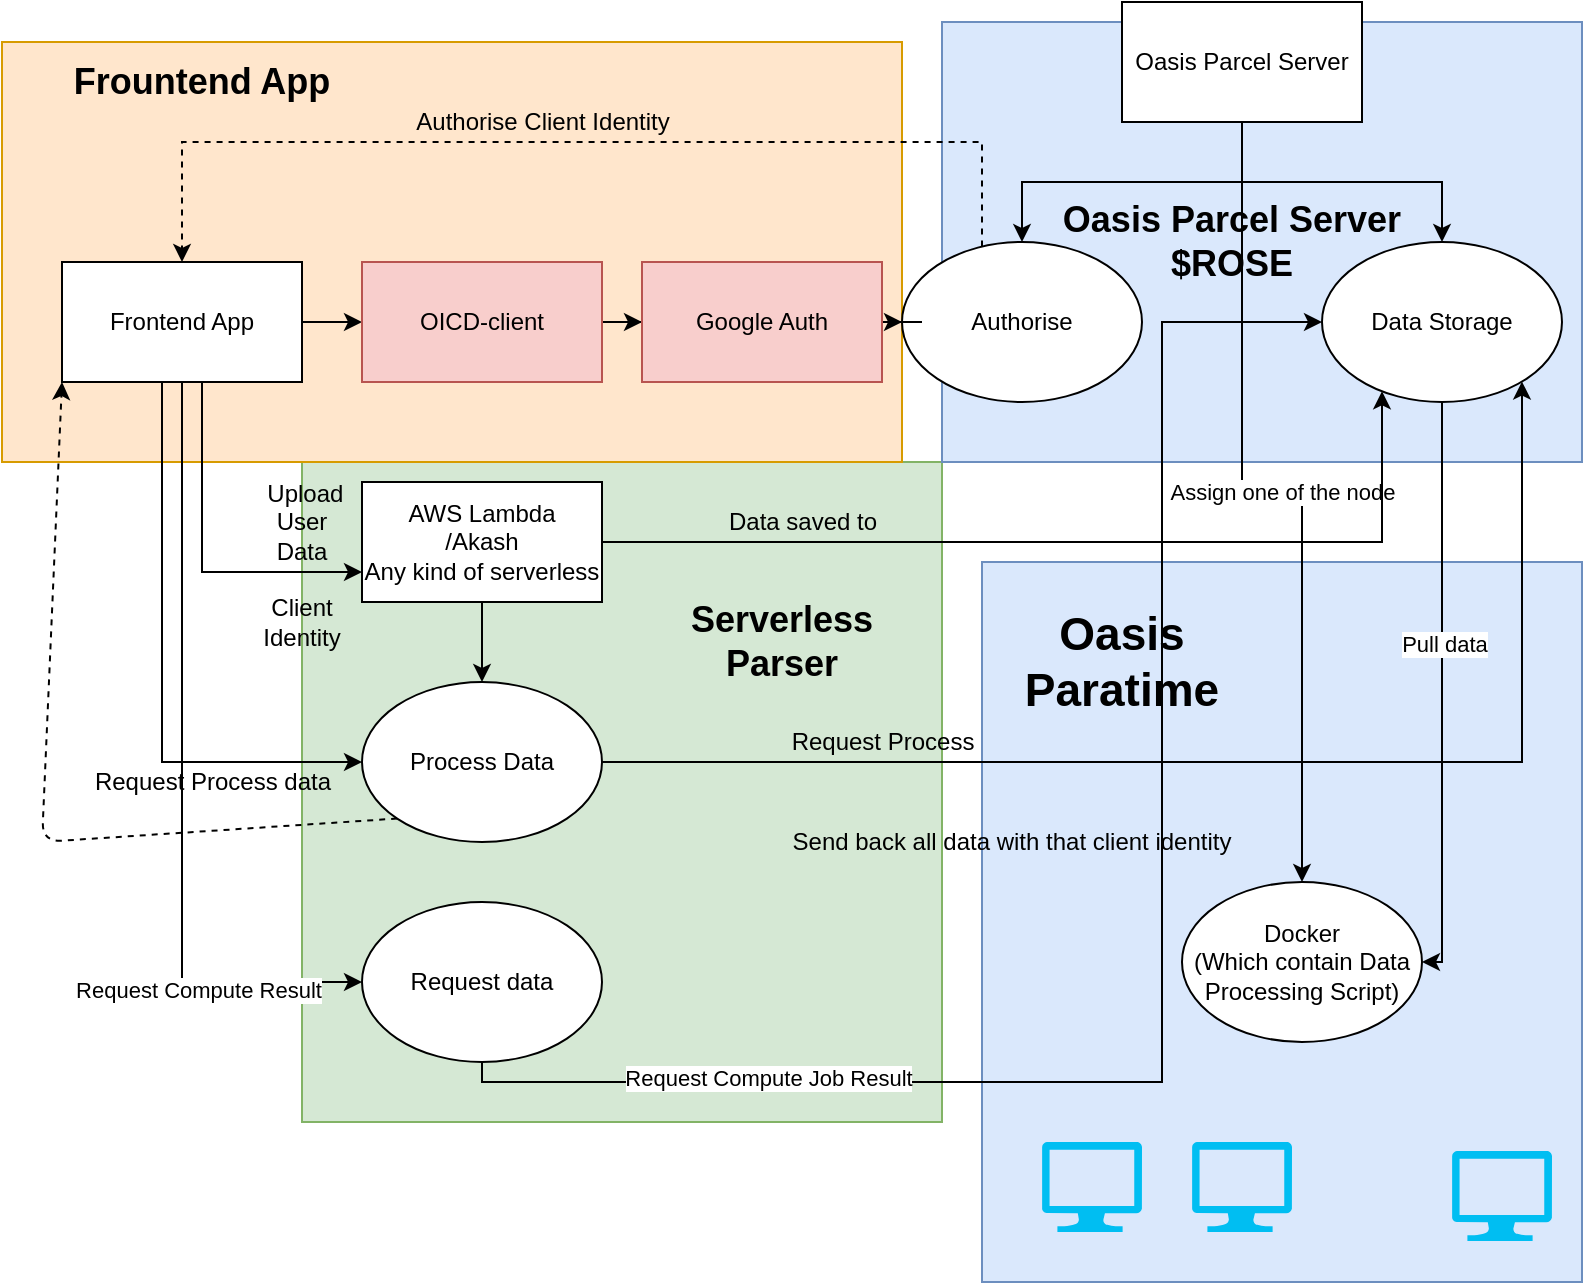 <mxfile version="14.6.6" type="github">
  <diagram id="kSlXH5EdO3-6hjxo-Fiu" name="Page-1">
    <mxGraphModel dx="1426" dy="794" grid="1" gridSize="10" guides="1" tooltips="1" connect="1" arrows="1" fold="1" page="1" pageScale="1" pageWidth="827" pageHeight="1169" math="0" shadow="0">
      <root>
        <mxCell id="0" />
        <mxCell id="1" parent="0" />
        <mxCell id="HczRDZ3FsVmqrejHdPLE-1" value="" style="rounded=0;whiteSpace=wrap;html=1;fillColor=#dae8fc;strokeColor=#6c8ebf;" vertex="1" parent="1">
          <mxGeometry x="510" y="280" width="300" height="360" as="geometry" />
        </mxCell>
        <mxCell id="xbVEstwkcW1VQXTJNAXk-52" value="" style="rounded=0;whiteSpace=wrap;html=1;fillColor=#d5e8d4;strokeColor=#82b366;" parent="1" vertex="1">
          <mxGeometry x="170" y="230" width="320" height="330" as="geometry" />
        </mxCell>
        <mxCell id="xbVEstwkcW1VQXTJNAXk-50" value="" style="rounded=0;whiteSpace=wrap;html=1;fillColor=#dae8fc;strokeColor=#6c8ebf;" parent="1" vertex="1">
          <mxGeometry x="490" y="10" width="320" height="220" as="geometry" />
        </mxCell>
        <mxCell id="xbVEstwkcW1VQXTJNAXk-48" value="" style="rounded=0;whiteSpace=wrap;html=1;fillColor=#ffe6cc;strokeColor=#d79b00;" parent="1" vertex="1">
          <mxGeometry x="20" y="20" width="450" height="210" as="geometry" />
        </mxCell>
        <mxCell id="xbVEstwkcW1VQXTJNAXk-3" style="edgeStyle=orthogonalEdgeStyle;rounded=0;orthogonalLoop=1;jettySize=auto;html=1;" parent="1" source="xbVEstwkcW1VQXTJNAXk-1" target="xbVEstwkcW1VQXTJNAXk-2" edge="1">
          <mxGeometry relative="1" as="geometry" />
        </mxCell>
        <mxCell id="xbVEstwkcW1VQXTJNAXk-14" style="edgeStyle=orthogonalEdgeStyle;rounded=0;orthogonalLoop=1;jettySize=auto;html=1;entryX=0;entryY=0.75;entryDx=0;entryDy=0;" parent="1" source="xbVEstwkcW1VQXTJNAXk-1" target="xbVEstwkcW1VQXTJNAXk-13" edge="1">
          <mxGeometry relative="1" as="geometry">
            <Array as="points">
              <mxPoint x="120" y="285" />
            </Array>
          </mxGeometry>
        </mxCell>
        <mxCell id="xbVEstwkcW1VQXTJNAXk-26" style="edgeStyle=orthogonalEdgeStyle;rounded=0;orthogonalLoop=1;jettySize=auto;html=1;" parent="1" source="xbVEstwkcW1VQXTJNAXk-1" target="xbVEstwkcW1VQXTJNAXk-24" edge="1">
          <mxGeometry relative="1" as="geometry">
            <Array as="points">
              <mxPoint x="100" y="380" />
            </Array>
          </mxGeometry>
        </mxCell>
        <mxCell id="xbVEstwkcW1VQXTJNAXk-1" value="Frontend App" style="rounded=0;whiteSpace=wrap;html=1;" parent="1" vertex="1">
          <mxGeometry x="50" y="130" width="120" height="60" as="geometry" />
        </mxCell>
        <mxCell id="xbVEstwkcW1VQXTJNAXk-10" style="edgeStyle=orthogonalEdgeStyle;rounded=0;orthogonalLoop=1;jettySize=auto;html=1;" parent="1" source="xbVEstwkcW1VQXTJNAXk-2" target="xbVEstwkcW1VQXTJNAXk-9" edge="1">
          <mxGeometry relative="1" as="geometry" />
        </mxCell>
        <mxCell id="xbVEstwkcW1VQXTJNAXk-2" value="OICD-client" style="rounded=0;whiteSpace=wrap;html=1;fillColor=#f8cecc;strokeColor=#b85450;" parent="1" vertex="1">
          <mxGeometry x="200" y="130" width="120" height="60" as="geometry" />
        </mxCell>
        <mxCell id="xbVEstwkcW1VQXTJNAXk-6" style="edgeStyle=orthogonalEdgeStyle;rounded=0;orthogonalLoop=1;jettySize=auto;html=1;" parent="1" source="xbVEstwkcW1VQXTJNAXk-4" target="xbVEstwkcW1VQXTJNAXk-5" edge="1">
          <mxGeometry relative="1" as="geometry" />
        </mxCell>
        <mxCell id="xbVEstwkcW1VQXTJNAXk-8" style="edgeStyle=orthogonalEdgeStyle;rounded=0;orthogonalLoop=1;jettySize=auto;html=1;" parent="1" source="xbVEstwkcW1VQXTJNAXk-4" target="xbVEstwkcW1VQXTJNAXk-7" edge="1">
          <mxGeometry relative="1" as="geometry" />
        </mxCell>
        <mxCell id="HczRDZ3FsVmqrejHdPLE-9" style="edgeStyle=orthogonalEdgeStyle;rounded=0;orthogonalLoop=1;jettySize=auto;html=1;" edge="1" parent="1" source="xbVEstwkcW1VQXTJNAXk-4" target="xbVEstwkcW1VQXTJNAXk-31">
          <mxGeometry relative="1" as="geometry" />
        </mxCell>
        <mxCell id="HczRDZ3FsVmqrejHdPLE-10" value="Assign one of the node" style="edgeLabel;html=1;align=center;verticalAlign=middle;resizable=0;points=[];" vertex="1" connectable="0" parent="HczRDZ3FsVmqrejHdPLE-9">
          <mxGeometry x="-0.228" y="-2" relative="1" as="geometry">
            <mxPoint x="22" y="26" as="offset" />
          </mxGeometry>
        </mxCell>
        <mxCell id="xbVEstwkcW1VQXTJNAXk-4" value="Oasis Parcel Server" style="rounded=0;whiteSpace=wrap;html=1;" parent="1" vertex="1">
          <mxGeometry x="580" width="120" height="60" as="geometry" />
        </mxCell>
        <mxCell id="xbVEstwkcW1VQXTJNAXk-17" style="edgeStyle=orthogonalEdgeStyle;rounded=0;orthogonalLoop=1;jettySize=auto;html=1;dashed=1;" parent="1" source="xbVEstwkcW1VQXTJNAXk-5" target="xbVEstwkcW1VQXTJNAXk-1" edge="1">
          <mxGeometry relative="1" as="geometry">
            <Array as="points">
              <mxPoint x="510" y="70" />
              <mxPoint x="110" y="70" />
            </Array>
          </mxGeometry>
        </mxCell>
        <mxCell id="xbVEstwkcW1VQXTJNAXk-5" value="Authorise" style="ellipse;whiteSpace=wrap;html=1;" parent="1" vertex="1">
          <mxGeometry x="470" y="120" width="120" height="80" as="geometry" />
        </mxCell>
        <mxCell id="HczRDZ3FsVmqrejHdPLE-12" style="edgeStyle=orthogonalEdgeStyle;rounded=0;orthogonalLoop=1;jettySize=auto;html=1;" edge="1" parent="1" source="xbVEstwkcW1VQXTJNAXk-7" target="xbVEstwkcW1VQXTJNAXk-31">
          <mxGeometry relative="1" as="geometry">
            <Array as="points">
              <mxPoint x="740" y="480" />
            </Array>
          </mxGeometry>
        </mxCell>
        <mxCell id="HczRDZ3FsVmqrejHdPLE-13" value="Pull data" style="edgeLabel;html=1;align=center;verticalAlign=middle;resizable=0;points=[];" vertex="1" connectable="0" parent="HczRDZ3FsVmqrejHdPLE-12">
          <mxGeometry x="-0.166" y="1" relative="1" as="geometry">
            <mxPoint as="offset" />
          </mxGeometry>
        </mxCell>
        <mxCell id="HczRDZ3FsVmqrejHdPLE-17" style="edgeStyle=orthogonalEdgeStyle;rounded=0;orthogonalLoop=1;jettySize=auto;html=1;endArrow=none;endFill=0;startArrow=classic;startFill=1;" edge="1" parent="1" source="xbVEstwkcW1VQXTJNAXk-7" target="HczRDZ3FsVmqrejHdPLE-16">
          <mxGeometry relative="1" as="geometry">
            <Array as="points">
              <mxPoint x="600" y="160" />
              <mxPoint x="600" y="540" />
              <mxPoint x="260" y="540" />
            </Array>
          </mxGeometry>
        </mxCell>
        <mxCell id="HczRDZ3FsVmqrejHdPLE-18" value="Request Compute Job Result" style="edgeLabel;html=1;align=center;verticalAlign=middle;resizable=0;points=[];" vertex="1" connectable="0" parent="HczRDZ3FsVmqrejHdPLE-17">
          <mxGeometry x="0.622" y="-2" relative="1" as="geometry">
            <mxPoint as="offset" />
          </mxGeometry>
        </mxCell>
        <mxCell id="xbVEstwkcW1VQXTJNAXk-7" value="Data Storage" style="ellipse;whiteSpace=wrap;html=1;" parent="1" vertex="1">
          <mxGeometry x="680" y="120" width="120" height="80" as="geometry" />
        </mxCell>
        <mxCell id="xbVEstwkcW1VQXTJNAXk-12" style="edgeStyle=orthogonalEdgeStyle;rounded=0;orthogonalLoop=1;jettySize=auto;html=1;" parent="1" source="xbVEstwkcW1VQXTJNAXk-9" target="xbVEstwkcW1VQXTJNAXk-5" edge="1">
          <mxGeometry relative="1" as="geometry" />
        </mxCell>
        <mxCell id="xbVEstwkcW1VQXTJNAXk-9" value="Google Auth" style="rounded=0;whiteSpace=wrap;html=1;fillColor=#f8cecc;strokeColor=#b85450;" parent="1" vertex="1">
          <mxGeometry x="340" y="130" width="120" height="60" as="geometry" />
        </mxCell>
        <mxCell id="xbVEstwkcW1VQXTJNAXk-15" style="edgeStyle=orthogonalEdgeStyle;rounded=0;orthogonalLoop=1;jettySize=auto;html=1;" parent="1" source="xbVEstwkcW1VQXTJNAXk-13" target="xbVEstwkcW1VQXTJNAXk-7" edge="1">
          <mxGeometry relative="1" as="geometry">
            <Array as="points">
              <mxPoint x="710" y="270" />
            </Array>
          </mxGeometry>
        </mxCell>
        <mxCell id="xbVEstwkcW1VQXTJNAXk-29" style="edgeStyle=orthogonalEdgeStyle;rounded=0;orthogonalLoop=1;jettySize=auto;html=1;" parent="1" source="xbVEstwkcW1VQXTJNAXk-13" target="xbVEstwkcW1VQXTJNAXk-24" edge="1">
          <mxGeometry relative="1" as="geometry" />
        </mxCell>
        <mxCell id="xbVEstwkcW1VQXTJNAXk-13" value="AWS Lambda&lt;br&gt;/Akash&lt;br&gt;Any kind of serverless" style="rounded=0;whiteSpace=wrap;html=1;" parent="1" vertex="1">
          <mxGeometry x="200" y="240" width="120" height="60" as="geometry" />
        </mxCell>
        <mxCell id="xbVEstwkcW1VQXTJNAXk-18" value="Authorise Client Identity" style="text;html=1;align=center;verticalAlign=middle;resizable=0;points=[];autosize=1;" parent="1" vertex="1">
          <mxGeometry x="220" y="50" width="140" height="20" as="geometry" />
        </mxCell>
        <mxCell id="xbVEstwkcW1VQXTJNAXk-19" value="Client Identity" style="text;html=1;strokeColor=none;fillColor=none;align=center;verticalAlign=middle;whiteSpace=wrap;rounded=0;" parent="1" vertex="1">
          <mxGeometry x="150" y="300" width="40" height="20" as="geometry" />
        </mxCell>
        <mxCell id="xbVEstwkcW1VQXTJNAXk-21" value="&amp;nbsp;Upload User Data" style="text;html=1;strokeColor=none;fillColor=none;align=center;verticalAlign=middle;whiteSpace=wrap;rounded=0;" parent="1" vertex="1">
          <mxGeometry x="150" y="250" width="40" height="20" as="geometry" />
        </mxCell>
        <mxCell id="xbVEstwkcW1VQXTJNAXk-33" style="edgeStyle=orthogonalEdgeStyle;rounded=0;orthogonalLoop=1;jettySize=auto;html=1;" parent="1" source="xbVEstwkcW1VQXTJNAXk-24" target="xbVEstwkcW1VQXTJNAXk-7" edge="1">
          <mxGeometry relative="1" as="geometry">
            <Array as="points">
              <mxPoint x="780" y="380" />
            </Array>
          </mxGeometry>
        </mxCell>
        <mxCell id="xbVEstwkcW1VQXTJNAXk-24" value="Process Data" style="ellipse;whiteSpace=wrap;html=1;" parent="1" vertex="1">
          <mxGeometry x="200" y="340" width="120" height="80" as="geometry" />
        </mxCell>
        <mxCell id="xbVEstwkcW1VQXTJNAXk-25" value="Data saved to" style="text;html=1;align=center;verticalAlign=middle;resizable=0;points=[];autosize=1;" parent="1" vertex="1">
          <mxGeometry x="375" y="250" width="90" height="20" as="geometry" />
        </mxCell>
        <mxCell id="xbVEstwkcW1VQXTJNAXk-27" value="Request Process data" style="text;html=1;align=center;verticalAlign=middle;resizable=0;points=[];autosize=1;" parent="1" vertex="1">
          <mxGeometry x="60" y="380" width="130" height="20" as="geometry" />
        </mxCell>
        <mxCell id="xbVEstwkcW1VQXTJNAXk-31" value="Docker&lt;br&gt;(Which contain Data Processing Script)" style="ellipse;whiteSpace=wrap;html=1;" parent="1" vertex="1">
          <mxGeometry x="610" y="440" width="120" height="80" as="geometry" />
        </mxCell>
        <mxCell id="xbVEstwkcW1VQXTJNAXk-34" value="Request Process" style="text;html=1;align=center;verticalAlign=middle;resizable=0;points=[];autosize=1;" parent="1" vertex="1">
          <mxGeometry x="405" y="360" width="110" height="20" as="geometry" />
        </mxCell>
        <mxCell id="xbVEstwkcW1VQXTJNAXk-37" value="Send back all data with that client identity" style="text;html=1;strokeColor=none;fillColor=none;align=center;verticalAlign=middle;whiteSpace=wrap;rounded=0;" parent="1" vertex="1">
          <mxGeometry x="390" y="410" width="270" height="20" as="geometry" />
        </mxCell>
        <mxCell id="xbVEstwkcW1VQXTJNAXk-47" value="" style="endArrow=classic;html=1;dashed=1;entryX=0;entryY=1;entryDx=0;entryDy=0;exitX=0;exitY=1;exitDx=0;exitDy=0;" parent="1" source="xbVEstwkcW1VQXTJNAXk-24" target="xbVEstwkcW1VQXTJNAXk-1" edge="1">
          <mxGeometry width="50" height="50" relative="1" as="geometry">
            <mxPoint x="390" y="300" as="sourcePoint" />
            <mxPoint x="440" y="250" as="targetPoint" />
            <Array as="points">
              <mxPoint x="40" y="420" />
            </Array>
          </mxGeometry>
        </mxCell>
        <mxCell id="xbVEstwkcW1VQXTJNAXk-49" value="&lt;b&gt;&lt;font style=&quot;font-size: 18px&quot;&gt;Frountend App&lt;/font&gt;&lt;/b&gt;" style="text;html=1;strokeColor=none;fillColor=none;align=center;verticalAlign=middle;whiteSpace=wrap;rounded=0;" parent="1" vertex="1">
          <mxGeometry x="30" y="30" width="180" height="20" as="geometry" />
        </mxCell>
        <mxCell id="xbVEstwkcW1VQXTJNAXk-51" value="&lt;font style=&quot;font-size: 18px&quot;&gt;&lt;b&gt;Oasis Parcel Server&lt;br&gt;$ROSE&lt;br&gt;&lt;/b&gt;&lt;/font&gt;" style="text;html=1;strokeColor=none;fillColor=none;align=center;verticalAlign=middle;whiteSpace=wrap;rounded=0;" parent="1" vertex="1">
          <mxGeometry x="525" y="110" width="220" height="20" as="geometry" />
        </mxCell>
        <mxCell id="xbVEstwkcW1VQXTJNAXk-53" value="&lt;font style=&quot;font-size: 18px&quot;&gt;&lt;b&gt;Serverless Parser&lt;/b&gt;&lt;/font&gt;" style="text;html=1;strokeColor=none;fillColor=none;align=center;verticalAlign=middle;whiteSpace=wrap;rounded=0;" parent="1" vertex="1">
          <mxGeometry x="360" y="310" width="100" height="20" as="geometry" />
        </mxCell>
        <mxCell id="HczRDZ3FsVmqrejHdPLE-3" value="" style="verticalLabelPosition=bottom;html=1;verticalAlign=top;align=center;strokeColor=none;fillColor=#00BEF2;shape=mxgraph.azure.computer;pointerEvents=1;" vertex="1" parent="1">
          <mxGeometry x="540" y="570" width="50" height="45" as="geometry" />
        </mxCell>
        <mxCell id="HczRDZ3FsVmqrejHdPLE-4" value="" style="verticalLabelPosition=bottom;html=1;verticalAlign=top;align=center;strokeColor=none;fillColor=#00BEF2;shape=mxgraph.azure.computer;pointerEvents=1;" vertex="1" parent="1">
          <mxGeometry x="615" y="570" width="50" height="45" as="geometry" />
        </mxCell>
        <mxCell id="HczRDZ3FsVmqrejHdPLE-5" value="" style="verticalLabelPosition=bottom;html=1;verticalAlign=top;align=center;strokeColor=none;fillColor=#00BEF2;shape=mxgraph.azure.computer;pointerEvents=1;" vertex="1" parent="1">
          <mxGeometry x="745" y="574.5" width="50" height="45" as="geometry" />
        </mxCell>
        <mxCell id="HczRDZ3FsVmqrejHdPLE-6" value="" style="shape=image;html=1;verticalAlign=top;verticalLabelPosition=bottom;labelBackgroundColor=#ffffff;imageAspect=0;aspect=fixed;image=https://cdn1.iconfinder.com/data/icons/jumpicon-basic-ui-glyph-1/32/-_Dot-More-Option-Menu-128.png" vertex="1" parent="1">
          <mxGeometry x="676" y="565.5" width="54" height="54" as="geometry" />
        </mxCell>
        <mxCell id="HczRDZ3FsVmqrejHdPLE-8" value="&lt;b&gt;&lt;font style=&quot;font-size: 23px&quot;&gt;Oasis Paratime&lt;/font&gt;&lt;/b&gt;" style="text;html=1;strokeColor=none;fillColor=none;align=center;verticalAlign=middle;whiteSpace=wrap;rounded=0;" vertex="1" parent="1">
          <mxGeometry x="560" y="320" width="40" height="20" as="geometry" />
        </mxCell>
        <mxCell id="HczRDZ3FsVmqrejHdPLE-19" style="edgeStyle=orthogonalEdgeStyle;rounded=0;orthogonalLoop=1;jettySize=auto;html=1;startArrow=classic;startFill=1;endArrow=none;endFill=0;" edge="1" parent="1" source="HczRDZ3FsVmqrejHdPLE-16" target="xbVEstwkcW1VQXTJNAXk-1">
          <mxGeometry relative="1" as="geometry" />
        </mxCell>
        <mxCell id="HczRDZ3FsVmqrejHdPLE-20" value="Request Compute Result" style="edgeLabel;html=1;align=center;verticalAlign=middle;resizable=0;points=[];" vertex="1" connectable="0" parent="HczRDZ3FsVmqrejHdPLE-19">
          <mxGeometry x="-0.58" y="4" relative="1" as="geometry">
            <mxPoint as="offset" />
          </mxGeometry>
        </mxCell>
        <mxCell id="HczRDZ3FsVmqrejHdPLE-16" value="Request data" style="ellipse;whiteSpace=wrap;html=1;" vertex="1" parent="1">
          <mxGeometry x="200" y="450" width="120" height="80" as="geometry" />
        </mxCell>
      </root>
    </mxGraphModel>
  </diagram>
</mxfile>
